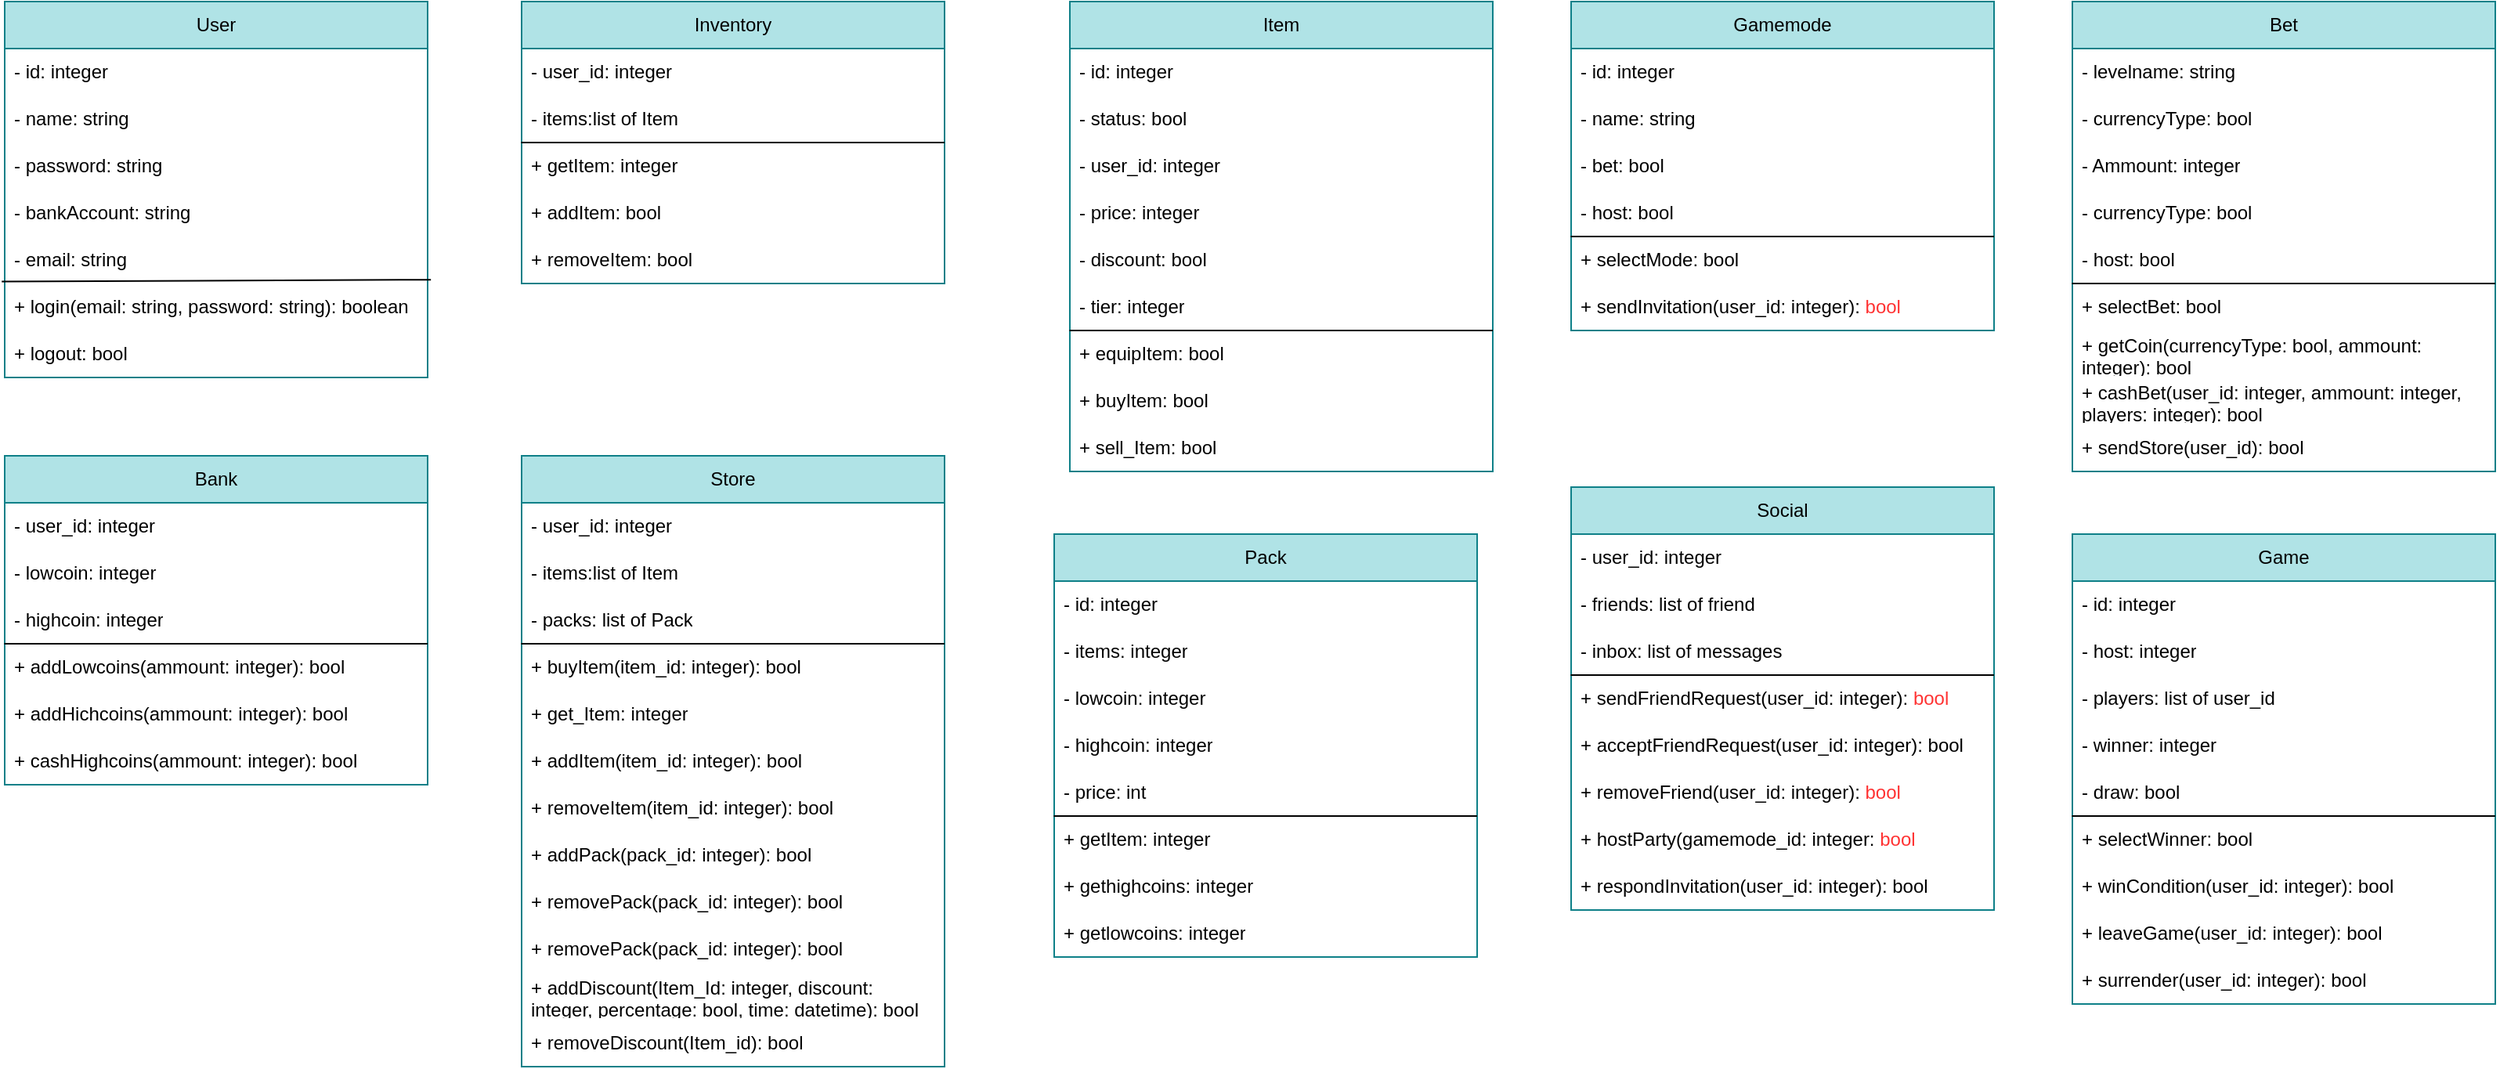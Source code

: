 <mxfile version="21.1.7" type="device">
  <diagram name="Page-1" id="86LGIHNQrir9bXh9BtMy">
    <mxGraphModel dx="1960" dy="920" grid="1" gridSize="10" guides="1" tooltips="1" connect="1" arrows="1" fold="1" page="1" pageScale="1" pageWidth="850" pageHeight="1100" math="0" shadow="0">
      <root>
        <mxCell id="0" />
        <mxCell id="1" parent="0" />
        <mxCell id="L0IoAVmVPzkokYVJZ-Xs-1" value="User" style="swimlane;fontStyle=0;childLayout=stackLayout;horizontal=1;startSize=30;horizontalStack=0;resizeParent=1;resizeParentMax=0;resizeLast=0;collapsible=1;marginBottom=0;whiteSpace=wrap;html=1;fillColor=#b0e3e6;strokeColor=#0e8088;" parent="1" vertex="1">
          <mxGeometry x="40" y="140" width="270" height="240" as="geometry" />
        </mxCell>
        <mxCell id="CtRNFP9WD__vj1TVYb57-6" value="- id: integer" style="text;strokeColor=none;fillColor=none;align=left;verticalAlign=middle;spacingLeft=4;spacingRight=4;overflow=hidden;points=[[0,0.5],[1,0.5]];portConstraint=eastwest;rotatable=0;whiteSpace=wrap;html=1;" parent="L0IoAVmVPzkokYVJZ-Xs-1" vertex="1">
          <mxGeometry y="30" width="270" height="30" as="geometry" />
        </mxCell>
        <mxCell id="L0IoAVmVPzkokYVJZ-Xs-2" value="- name: string" style="text;strokeColor=none;fillColor=none;align=left;verticalAlign=middle;spacingLeft=4;spacingRight=4;overflow=hidden;points=[[0,0.5],[1,0.5]];portConstraint=eastwest;rotatable=0;whiteSpace=wrap;html=1;" parent="L0IoAVmVPzkokYVJZ-Xs-1" vertex="1">
          <mxGeometry y="60" width="270" height="30" as="geometry" />
        </mxCell>
        <mxCell id="L0IoAVmVPzkokYVJZ-Xs-3" value="- password: string" style="text;strokeColor=none;fillColor=none;align=left;verticalAlign=middle;spacingLeft=4;spacingRight=4;overflow=hidden;points=[[0,0.5],[1,0.5]];portConstraint=eastwest;rotatable=0;whiteSpace=wrap;html=1;" parent="L0IoAVmVPzkokYVJZ-Xs-1" vertex="1">
          <mxGeometry y="90" width="270" height="30" as="geometry" />
        </mxCell>
        <mxCell id="L0IoAVmVPzkokYVJZ-Xs-4" value="- bankAccount: string" style="text;strokeColor=none;fillColor=none;align=left;verticalAlign=middle;spacingLeft=4;spacingRight=4;overflow=hidden;points=[[0,0.5],[1,0.5]];portConstraint=eastwest;rotatable=0;whiteSpace=wrap;html=1;" parent="L0IoAVmVPzkokYVJZ-Xs-1" vertex="1">
          <mxGeometry y="120" width="270" height="30" as="geometry" />
        </mxCell>
        <mxCell id="CtRNFP9WD__vj1TVYb57-1" value="- email: string" style="text;strokeColor=none;fillColor=none;align=left;verticalAlign=middle;spacingLeft=4;spacingRight=4;overflow=hidden;points=[[0,0.5],[1,0.5]];portConstraint=eastwest;rotatable=0;whiteSpace=wrap;html=1;" parent="L0IoAVmVPzkokYVJZ-Xs-1" vertex="1">
          <mxGeometry y="150" width="270" height="30" as="geometry" />
        </mxCell>
        <mxCell id="CtRNFP9WD__vj1TVYb57-2" value="&lt;div&gt;+ login(email: string, password: string): boolean&lt;/div&gt;" style="text;strokeColor=none;fillColor=none;align=left;verticalAlign=middle;spacingLeft=4;spacingRight=4;overflow=hidden;points=[[0,0.5],[1,0.5]];portConstraint=eastwest;rotatable=0;whiteSpace=wrap;html=1;strokeWidth=1;perimeterSpacing=1;" parent="L0IoAVmVPzkokYVJZ-Xs-1" vertex="1">
          <mxGeometry y="180" width="270" height="30" as="geometry" />
        </mxCell>
        <mxCell id="CtRNFP9WD__vj1TVYb57-3" value="+ logout: bool" style="text;strokeColor=none;fillColor=none;align=left;verticalAlign=middle;spacingLeft=4;spacingRight=4;overflow=hidden;points=[[0,0.5],[1,0.5]];portConstraint=eastwest;rotatable=0;whiteSpace=wrap;html=1;" parent="L0IoAVmVPzkokYVJZ-Xs-1" vertex="1">
          <mxGeometry y="210" width="270" height="30" as="geometry" />
        </mxCell>
        <mxCell id="CtRNFP9WD__vj1TVYb57-5" value="" style="endArrow=none;html=1;rounded=0;entryX=1.004;entryY=-0.044;entryDx=0;entryDy=0;entryPerimeter=0;exitX=-0.007;exitY=0.959;exitDx=0;exitDy=0;exitPerimeter=0;" parent="L0IoAVmVPzkokYVJZ-Xs-1" source="CtRNFP9WD__vj1TVYb57-1" target="CtRNFP9WD__vj1TVYb57-2" edge="1">
          <mxGeometry width="50" height="50" relative="1" as="geometry">
            <mxPoint x="140" y="300" as="sourcePoint" />
            <mxPoint x="190" y="250" as="targetPoint" />
          </mxGeometry>
        </mxCell>
        <mxCell id="L0IoAVmVPzkokYVJZ-Xs-5" value="Inventory" style="swimlane;fontStyle=0;childLayout=stackLayout;horizontal=1;startSize=30;horizontalStack=0;resizeParent=1;resizeParentMax=0;resizeLast=0;collapsible=1;marginBottom=0;whiteSpace=wrap;html=1;fillColor=#b0e3e6;strokeColor=#0e8088;" parent="1" vertex="1">
          <mxGeometry x="370" y="140" width="270" height="180" as="geometry" />
        </mxCell>
        <mxCell id="L0IoAVmVPzkokYVJZ-Xs-6" value="- user_id: integer" style="text;strokeColor=none;fillColor=none;align=left;verticalAlign=middle;spacingLeft=4;spacingRight=4;overflow=hidden;points=[[0,0.5],[1,0.5]];portConstraint=eastwest;rotatable=0;whiteSpace=wrap;html=1;" parent="L0IoAVmVPzkokYVJZ-Xs-5" vertex="1">
          <mxGeometry y="30" width="270" height="30" as="geometry" />
        </mxCell>
        <mxCell id="L0IoAVmVPzkokYVJZ-Xs-7" value="- items:list of Item" style="text;strokeColor=none;fillColor=none;align=left;verticalAlign=middle;spacingLeft=4;spacingRight=4;overflow=hidden;points=[[0,0.5],[1,0.5]];portConstraint=eastwest;rotatable=0;whiteSpace=wrap;html=1;" parent="L0IoAVmVPzkokYVJZ-Xs-5" vertex="1">
          <mxGeometry y="60" width="270" height="30" as="geometry" />
        </mxCell>
        <mxCell id="L0IoAVmVPzkokYVJZ-Xs-8" value="&lt;div&gt;+ getItem: integer&lt;/div&gt;" style="text;strokeColor=none;fillColor=none;align=left;verticalAlign=middle;spacingLeft=4;spacingRight=4;overflow=hidden;points=[[0,0.5],[1,0.5]];portConstraint=eastwest;rotatable=0;whiteSpace=wrap;html=1;" parent="L0IoAVmVPzkokYVJZ-Xs-5" vertex="1">
          <mxGeometry y="90" width="270" height="30" as="geometry" />
        </mxCell>
        <mxCell id="CtRNFP9WD__vj1TVYb57-7" value="" style="endArrow=none;html=1;rounded=0;entryX=1;entryY=0;entryDx=0;entryDy=0;entryPerimeter=0;exitX=-0.001;exitY=-0.002;exitDx=0;exitDy=0;exitPerimeter=0;" parent="L0IoAVmVPzkokYVJZ-Xs-5" source="L0IoAVmVPzkokYVJZ-Xs-8" target="L0IoAVmVPzkokYVJZ-Xs-8" edge="1">
          <mxGeometry width="50" height="50" relative="1" as="geometry">
            <mxPoint x="-80" y="200" as="sourcePoint" />
            <mxPoint x="-30" y="150" as="targetPoint" />
          </mxGeometry>
        </mxCell>
        <mxCell id="CtRNFP9WD__vj1TVYb57-8" value="+ addItem: bool" style="text;strokeColor=none;fillColor=none;align=left;verticalAlign=middle;spacingLeft=4;spacingRight=4;overflow=hidden;points=[[0,0.5],[1,0.5]];portConstraint=eastwest;rotatable=0;whiteSpace=wrap;html=1;" parent="L0IoAVmVPzkokYVJZ-Xs-5" vertex="1">
          <mxGeometry y="120" width="270" height="30" as="geometry" />
        </mxCell>
        <mxCell id="CtRNFP9WD__vj1TVYb57-9" value="+ removeItem: bool" style="text;strokeColor=none;fillColor=none;align=left;verticalAlign=middle;spacingLeft=4;spacingRight=4;overflow=hidden;points=[[0,0.5],[1,0.5]];portConstraint=eastwest;rotatable=0;whiteSpace=wrap;html=1;" parent="L0IoAVmVPzkokYVJZ-Xs-5" vertex="1">
          <mxGeometry y="150" width="270" height="30" as="geometry" />
        </mxCell>
        <mxCell id="CtRNFP9WD__vj1TVYb57-11" value="Item" style="swimlane;fontStyle=0;childLayout=stackLayout;horizontal=1;startSize=30;horizontalStack=0;resizeParent=1;resizeParentMax=0;resizeLast=0;collapsible=1;marginBottom=0;whiteSpace=wrap;html=1;fillColor=#b0e3e6;strokeColor=#0e8088;" parent="1" vertex="1">
          <mxGeometry x="720" y="140" width="270" height="300" as="geometry" />
        </mxCell>
        <mxCell id="CtRNFP9WD__vj1TVYb57-18" value="- id: integer" style="text;strokeColor=none;fillColor=none;align=left;verticalAlign=middle;spacingLeft=4;spacingRight=4;overflow=hidden;points=[[0,0.5],[1,0.5]];portConstraint=eastwest;rotatable=0;whiteSpace=wrap;html=1;" parent="CtRNFP9WD__vj1TVYb57-11" vertex="1">
          <mxGeometry y="30" width="270" height="30" as="geometry" />
        </mxCell>
        <mxCell id="CtRNFP9WD__vj1TVYb57-45" value="- status: bool" style="text;strokeColor=none;fillColor=none;align=left;verticalAlign=middle;spacingLeft=4;spacingRight=4;overflow=hidden;points=[[0,0.5],[1,0.5]];portConstraint=eastwest;rotatable=0;whiteSpace=wrap;html=1;" parent="CtRNFP9WD__vj1TVYb57-11" vertex="1">
          <mxGeometry y="60" width="270" height="30" as="geometry" />
        </mxCell>
        <mxCell id="CtRNFP9WD__vj1TVYb57-12" value="- user_id: integer" style="text;strokeColor=none;fillColor=none;align=left;verticalAlign=middle;spacingLeft=4;spacingRight=4;overflow=hidden;points=[[0,0.5],[1,0.5]];portConstraint=eastwest;rotatable=0;whiteSpace=wrap;html=1;" parent="CtRNFP9WD__vj1TVYb57-11" vertex="1">
          <mxGeometry y="90" width="270" height="30" as="geometry" />
        </mxCell>
        <mxCell id="CtRNFP9WD__vj1TVYb57-19" value="- price: integer" style="text;strokeColor=none;fillColor=none;align=left;verticalAlign=middle;spacingLeft=4;spacingRight=4;overflow=hidden;points=[[0,0.5],[1,0.5]];portConstraint=eastwest;rotatable=0;whiteSpace=wrap;html=1;" parent="CtRNFP9WD__vj1TVYb57-11" vertex="1">
          <mxGeometry y="120" width="270" height="30" as="geometry" />
        </mxCell>
        <mxCell id="CtRNFP9WD__vj1TVYb57-50" value="- discount: bool" style="text;strokeColor=none;fillColor=none;align=left;verticalAlign=middle;spacingLeft=4;spacingRight=4;overflow=hidden;points=[[0,0.5],[1,0.5]];portConstraint=eastwest;rotatable=0;whiteSpace=wrap;html=1;" parent="CtRNFP9WD__vj1TVYb57-11" vertex="1">
          <mxGeometry y="150" width="270" height="30" as="geometry" />
        </mxCell>
        <mxCell id="CtRNFP9WD__vj1TVYb57-20" value="- tier: integer" style="text;strokeColor=none;fillColor=none;align=left;verticalAlign=middle;spacingLeft=4;spacingRight=4;overflow=hidden;points=[[0,0.5],[1,0.5]];portConstraint=eastwest;rotatable=0;whiteSpace=wrap;html=1;" parent="CtRNFP9WD__vj1TVYb57-11" vertex="1">
          <mxGeometry y="180" width="270" height="30" as="geometry" />
        </mxCell>
        <mxCell id="CtRNFP9WD__vj1TVYb57-15" value="" style="endArrow=none;html=1;rounded=0;entryX=1;entryY=0;entryDx=0;entryDy=0;entryPerimeter=0;exitX=-0.001;exitY=-0.002;exitDx=0;exitDy=0;exitPerimeter=0;" parent="CtRNFP9WD__vj1TVYb57-11" source="CtRNFP9WD__vj1TVYb57-14" target="CtRNFP9WD__vj1TVYb57-14" edge="1">
          <mxGeometry width="50" height="50" relative="1" as="geometry">
            <mxPoint x="-80" y="200" as="sourcePoint" />
            <mxPoint x="-30" y="150" as="targetPoint" />
          </mxGeometry>
        </mxCell>
        <mxCell id="CtRNFP9WD__vj1TVYb57-14" value="+ equipItem: bool" style="text;strokeColor=none;fillColor=none;align=left;verticalAlign=middle;spacingLeft=4;spacingRight=4;overflow=hidden;points=[[0,0.5],[1,0.5]];portConstraint=eastwest;rotatable=0;whiteSpace=wrap;html=1;" parent="CtRNFP9WD__vj1TVYb57-11" vertex="1">
          <mxGeometry y="210" width="270" height="30" as="geometry" />
        </mxCell>
        <mxCell id="CtRNFP9WD__vj1TVYb57-16" value="+ buyItem: bool" style="text;strokeColor=none;fillColor=none;align=left;verticalAlign=middle;spacingLeft=4;spacingRight=4;overflow=hidden;points=[[0,0.5],[1,0.5]];portConstraint=eastwest;rotatable=0;whiteSpace=wrap;html=1;" parent="CtRNFP9WD__vj1TVYb57-11" vertex="1">
          <mxGeometry y="240" width="270" height="30" as="geometry" />
        </mxCell>
        <mxCell id="CtRNFP9WD__vj1TVYb57-17" value="+ sell_Item: bool" style="text;strokeColor=none;fillColor=none;align=left;verticalAlign=middle;spacingLeft=4;spacingRight=4;overflow=hidden;points=[[0,0.5],[1,0.5]];portConstraint=eastwest;rotatable=0;whiteSpace=wrap;html=1;" parent="CtRNFP9WD__vj1TVYb57-11" vertex="1">
          <mxGeometry y="270" width="270" height="30" as="geometry" />
        </mxCell>
        <mxCell id="CtRNFP9WD__vj1TVYb57-21" value="Bank" style="swimlane;fontStyle=0;childLayout=stackLayout;horizontal=1;startSize=30;horizontalStack=0;resizeParent=1;resizeParentMax=0;resizeLast=0;collapsible=1;marginBottom=0;whiteSpace=wrap;html=1;fillColor=#b0e3e6;strokeColor=#0e8088;" parent="1" vertex="1">
          <mxGeometry x="40" y="430" width="270" height="210" as="geometry" />
        </mxCell>
        <mxCell id="CtRNFP9WD__vj1TVYb57-22" value="- user_id: integer" style="text;strokeColor=none;fillColor=none;align=left;verticalAlign=middle;spacingLeft=4;spacingRight=4;overflow=hidden;points=[[0,0.5],[1,0.5]];portConstraint=eastwest;rotatable=0;whiteSpace=wrap;html=1;" parent="CtRNFP9WD__vj1TVYb57-21" vertex="1">
          <mxGeometry y="30" width="270" height="30" as="geometry" />
        </mxCell>
        <mxCell id="CtRNFP9WD__vj1TVYb57-23" value="&lt;div&gt;- lowcoin: integer&lt;/div&gt;" style="text;strokeColor=none;fillColor=none;align=left;verticalAlign=middle;spacingLeft=4;spacingRight=4;overflow=hidden;points=[[0,0.5],[1,0.5]];portConstraint=eastwest;rotatable=0;whiteSpace=wrap;html=1;" parent="CtRNFP9WD__vj1TVYb57-21" vertex="1">
          <mxGeometry y="60" width="270" height="30" as="geometry" />
        </mxCell>
        <mxCell id="CtRNFP9WD__vj1TVYb57-28" value="- highcoin: integer" style="text;strokeColor=none;fillColor=none;align=left;verticalAlign=middle;spacingLeft=4;spacingRight=4;overflow=hidden;points=[[0,0.5],[1,0.5]];portConstraint=eastwest;rotatable=0;whiteSpace=wrap;html=1;" parent="CtRNFP9WD__vj1TVYb57-21" vertex="1">
          <mxGeometry y="90" width="270" height="30" as="geometry" />
        </mxCell>
        <mxCell id="CtRNFP9WD__vj1TVYb57-24" value="&lt;div&gt;+ addLowcoins(ammount: integer): bool&amp;nbsp; &lt;br&gt;&lt;/div&gt;" style="text;strokeColor=none;fillColor=none;align=left;verticalAlign=middle;spacingLeft=4;spacingRight=4;overflow=hidden;points=[[0,0.5],[1,0.5]];portConstraint=eastwest;rotatable=0;whiteSpace=wrap;html=1;" parent="CtRNFP9WD__vj1TVYb57-21" vertex="1">
          <mxGeometry y="120" width="270" height="30" as="geometry" />
        </mxCell>
        <mxCell id="CtRNFP9WD__vj1TVYb57-25" value="" style="endArrow=none;html=1;rounded=0;entryX=1;entryY=0;entryDx=0;entryDy=0;entryPerimeter=0;exitX=-0.001;exitY=-0.002;exitDx=0;exitDy=0;exitPerimeter=0;" parent="CtRNFP9WD__vj1TVYb57-21" source="CtRNFP9WD__vj1TVYb57-24" target="CtRNFP9WD__vj1TVYb57-24" edge="1">
          <mxGeometry width="50" height="50" relative="1" as="geometry">
            <mxPoint x="-80" y="200" as="sourcePoint" />
            <mxPoint x="-30" y="150" as="targetPoint" />
          </mxGeometry>
        </mxCell>
        <mxCell id="CtRNFP9WD__vj1TVYb57-26" value="+ addHichcoins(ammount: integer): bool" style="text;strokeColor=none;fillColor=none;align=left;verticalAlign=middle;spacingLeft=4;spacingRight=4;overflow=hidden;points=[[0,0.5],[1,0.5]];portConstraint=eastwest;rotatable=0;whiteSpace=wrap;html=1;" parent="CtRNFP9WD__vj1TVYb57-21" vertex="1">
          <mxGeometry y="150" width="270" height="30" as="geometry" />
        </mxCell>
        <mxCell id="CtRNFP9WD__vj1TVYb57-27" value="+ cashHighcoins(ammount: integer): bool" style="text;strokeColor=none;fillColor=none;align=left;verticalAlign=middle;spacingLeft=4;spacingRight=4;overflow=hidden;points=[[0,0.5],[1,0.5]];portConstraint=eastwest;rotatable=0;whiteSpace=wrap;html=1;" parent="CtRNFP9WD__vj1TVYb57-21" vertex="1">
          <mxGeometry y="180" width="270" height="30" as="geometry" />
        </mxCell>
        <mxCell id="CtRNFP9WD__vj1TVYb57-37" value="Store" style="swimlane;fontStyle=0;childLayout=stackLayout;horizontal=1;startSize=30;horizontalStack=0;resizeParent=1;resizeParentMax=0;resizeLast=0;collapsible=1;marginBottom=0;whiteSpace=wrap;html=1;fillColor=#b0e3e6;strokeColor=#0e8088;" parent="1" vertex="1">
          <mxGeometry x="370" y="430" width="270" height="390" as="geometry" />
        </mxCell>
        <mxCell id="CtRNFP9WD__vj1TVYb57-38" value="- user_id: integer" style="text;strokeColor=none;fillColor=none;align=left;verticalAlign=middle;spacingLeft=4;spacingRight=4;overflow=hidden;points=[[0,0.5],[1,0.5]];portConstraint=eastwest;rotatable=0;whiteSpace=wrap;html=1;" parent="CtRNFP9WD__vj1TVYb57-37" vertex="1">
          <mxGeometry y="30" width="270" height="30" as="geometry" />
        </mxCell>
        <mxCell id="CtRNFP9WD__vj1TVYb57-39" value="&lt;div&gt;- items:list of Item&lt;/div&gt;" style="text;strokeColor=none;fillColor=none;align=left;verticalAlign=middle;spacingLeft=4;spacingRight=4;overflow=hidden;points=[[0,0.5],[1,0.5]];portConstraint=eastwest;rotatable=0;whiteSpace=wrap;html=1;" parent="CtRNFP9WD__vj1TVYb57-37" vertex="1">
          <mxGeometry y="60" width="270" height="30" as="geometry" />
        </mxCell>
        <mxCell id="CtRNFP9WD__vj1TVYb57-44" value="- packs: list of Pack" style="text;strokeColor=none;fillColor=none;align=left;verticalAlign=middle;spacingLeft=4;spacingRight=4;overflow=hidden;points=[[0,0.5],[1,0.5]];portConstraint=eastwest;rotatable=0;whiteSpace=wrap;html=1;" parent="CtRNFP9WD__vj1TVYb57-37" vertex="1">
          <mxGeometry y="90" width="270" height="30" as="geometry" />
        </mxCell>
        <mxCell id="CtRNFP9WD__vj1TVYb57-40" value="&lt;div&gt;+ buyItem(item_id: integer): bool&lt;br&gt;&lt;/div&gt;" style="text;strokeColor=none;fillColor=none;align=left;verticalAlign=middle;spacingLeft=4;spacingRight=4;overflow=hidden;points=[[0,0.5],[1,0.5]];portConstraint=eastwest;rotatable=0;whiteSpace=wrap;html=1;" parent="CtRNFP9WD__vj1TVYb57-37" vertex="1">
          <mxGeometry y="120" width="270" height="30" as="geometry" />
        </mxCell>
        <mxCell id="CtRNFP9WD__vj1TVYb57-41" value="" style="endArrow=none;html=1;rounded=0;entryX=1;entryY=0;entryDx=0;entryDy=0;entryPerimeter=0;exitX=-0.001;exitY=-0.002;exitDx=0;exitDy=0;exitPerimeter=0;" parent="CtRNFP9WD__vj1TVYb57-37" source="CtRNFP9WD__vj1TVYb57-40" target="CtRNFP9WD__vj1TVYb57-40" edge="1">
          <mxGeometry width="50" height="50" relative="1" as="geometry">
            <mxPoint x="-80" y="200" as="sourcePoint" />
            <mxPoint x="-30" y="150" as="targetPoint" />
          </mxGeometry>
        </mxCell>
        <mxCell id="CtRNFP9WD__vj1TVYb57-53" value="+ get_Item: integer" style="text;strokeColor=none;fillColor=none;align=left;verticalAlign=middle;spacingLeft=4;spacingRight=4;overflow=hidden;points=[[0,0.5],[1,0.5]];portConstraint=eastwest;rotatable=0;whiteSpace=wrap;html=1;" parent="CtRNFP9WD__vj1TVYb57-37" vertex="1">
          <mxGeometry y="150" width="270" height="30" as="geometry" />
        </mxCell>
        <mxCell id="CtRNFP9WD__vj1TVYb57-42" value="+ addItem(item_id: integer): bool" style="text;strokeColor=none;fillColor=none;align=left;verticalAlign=middle;spacingLeft=4;spacingRight=4;overflow=hidden;points=[[0,0.5],[1,0.5]];portConstraint=eastwest;rotatable=0;whiteSpace=wrap;html=1;" parent="CtRNFP9WD__vj1TVYb57-37" vertex="1">
          <mxGeometry y="180" width="270" height="30" as="geometry" />
        </mxCell>
        <mxCell id="CtRNFP9WD__vj1TVYb57-43" value="+ removeItem(item_id: integer): bool" style="text;strokeColor=none;fillColor=none;align=left;verticalAlign=middle;spacingLeft=4;spacingRight=4;overflow=hidden;points=[[0,0.5],[1,0.5]];portConstraint=eastwest;rotatable=0;whiteSpace=wrap;html=1;" parent="CtRNFP9WD__vj1TVYb57-37" vertex="1">
          <mxGeometry y="210" width="270" height="30" as="geometry" />
        </mxCell>
        <mxCell id="CtRNFP9WD__vj1TVYb57-46" value="+ addPack(pack_id: integer): bool" style="text;strokeColor=none;fillColor=none;align=left;verticalAlign=middle;spacingLeft=4;spacingRight=4;overflow=hidden;points=[[0,0.5],[1,0.5]];portConstraint=eastwest;rotatable=0;whiteSpace=wrap;html=1;" parent="CtRNFP9WD__vj1TVYb57-37" vertex="1">
          <mxGeometry y="240" width="270" height="30" as="geometry" />
        </mxCell>
        <mxCell id="6WkABTExDSvjMns4Xdg7-12" value="+ removePack(pack_id: integer): bool" style="text;strokeColor=none;fillColor=none;align=left;verticalAlign=middle;spacingLeft=4;spacingRight=4;overflow=hidden;points=[[0,0.5],[1,0.5]];portConstraint=eastwest;rotatable=0;whiteSpace=wrap;html=1;" vertex="1" parent="CtRNFP9WD__vj1TVYb57-37">
          <mxGeometry y="270" width="270" height="30" as="geometry" />
        </mxCell>
        <mxCell id="CtRNFP9WD__vj1TVYb57-47" value="+ removePack(pack_id: integer): bool" style="text;strokeColor=none;fillColor=none;align=left;verticalAlign=middle;spacingLeft=4;spacingRight=4;overflow=hidden;points=[[0,0.5],[1,0.5]];portConstraint=eastwest;rotatable=0;whiteSpace=wrap;html=1;" parent="CtRNFP9WD__vj1TVYb57-37" vertex="1">
          <mxGeometry y="300" width="270" height="30" as="geometry" />
        </mxCell>
        <mxCell id="CtRNFP9WD__vj1TVYb57-48" value="+ addDiscount(Item_Id: integer, discount: integer, percentage: bool, time: datetime): bool " style="text;strokeColor=none;fillColor=none;align=left;verticalAlign=middle;spacingLeft=4;spacingRight=4;overflow=hidden;points=[[0,0.5],[1,0.5]];portConstraint=eastwest;rotatable=0;whiteSpace=wrap;html=1;" parent="CtRNFP9WD__vj1TVYb57-37" vertex="1">
          <mxGeometry y="330" width="270" height="30" as="geometry" />
        </mxCell>
        <mxCell id="CtRNFP9WD__vj1TVYb57-49" value="+ removeDiscount(Item_id): bool" style="text;strokeColor=none;fillColor=none;align=left;verticalAlign=middle;spacingLeft=4;spacingRight=4;overflow=hidden;points=[[0,0.5],[1,0.5]];portConstraint=eastwest;rotatable=0;whiteSpace=wrap;html=1;" parent="CtRNFP9WD__vj1TVYb57-37" vertex="1">
          <mxGeometry y="360" width="270" height="30" as="geometry" />
        </mxCell>
        <mxCell id="CtRNFP9WD__vj1TVYb57-54" value="Pack" style="swimlane;fontStyle=0;childLayout=stackLayout;horizontal=1;startSize=30;horizontalStack=0;resizeParent=1;resizeParentMax=0;resizeLast=0;collapsible=1;marginBottom=0;whiteSpace=wrap;html=1;fillColor=#b0e3e6;strokeColor=#0e8088;" parent="1" vertex="1">
          <mxGeometry x="710" y="480" width="270" height="270" as="geometry" />
        </mxCell>
        <mxCell id="CtRNFP9WD__vj1TVYb57-55" value="- id: integer" style="text;strokeColor=none;fillColor=none;align=left;verticalAlign=middle;spacingLeft=4;spacingRight=4;overflow=hidden;points=[[0,0.5],[1,0.5]];portConstraint=eastwest;rotatable=0;whiteSpace=wrap;html=1;" parent="CtRNFP9WD__vj1TVYb57-54" vertex="1">
          <mxGeometry y="30" width="270" height="30" as="geometry" />
        </mxCell>
        <mxCell id="CtRNFP9WD__vj1TVYb57-56" value="- items: integer" style="text;strokeColor=none;fillColor=none;align=left;verticalAlign=middle;spacingLeft=4;spacingRight=4;overflow=hidden;points=[[0,0.5],[1,0.5]];portConstraint=eastwest;rotatable=0;whiteSpace=wrap;html=1;" parent="CtRNFP9WD__vj1TVYb57-54" vertex="1">
          <mxGeometry y="60" width="270" height="30" as="geometry" />
        </mxCell>
        <mxCell id="CtRNFP9WD__vj1TVYb57-61" value="- lowcoin: integer" style="text;strokeColor=none;fillColor=none;align=left;verticalAlign=middle;spacingLeft=4;spacingRight=4;overflow=hidden;points=[[0,0.5],[1,0.5]];portConstraint=eastwest;rotatable=0;whiteSpace=wrap;html=1;" parent="CtRNFP9WD__vj1TVYb57-54" vertex="1">
          <mxGeometry y="90" width="270" height="30" as="geometry" />
        </mxCell>
        <mxCell id="CtRNFP9WD__vj1TVYb57-62" value="- highcoin: integer" style="text;strokeColor=none;fillColor=none;align=left;verticalAlign=middle;spacingLeft=4;spacingRight=4;overflow=hidden;points=[[0,0.5],[1,0.5]];portConstraint=eastwest;rotatable=0;whiteSpace=wrap;html=1;" parent="CtRNFP9WD__vj1TVYb57-54" vertex="1">
          <mxGeometry y="120" width="270" height="30" as="geometry" />
        </mxCell>
        <mxCell id="CtRNFP9WD__vj1TVYb57-65" value="- price: int" style="text;strokeColor=none;fillColor=none;align=left;verticalAlign=middle;spacingLeft=4;spacingRight=4;overflow=hidden;points=[[0,0.5],[1,0.5]];portConstraint=eastwest;rotatable=0;whiteSpace=wrap;html=1;" parent="CtRNFP9WD__vj1TVYb57-54" vertex="1">
          <mxGeometry y="150" width="270" height="30" as="geometry" />
        </mxCell>
        <mxCell id="CtRNFP9WD__vj1TVYb57-57" value="&lt;div&gt;+ getItem: integer&lt;/div&gt;" style="text;strokeColor=none;fillColor=none;align=left;verticalAlign=middle;spacingLeft=4;spacingRight=4;overflow=hidden;points=[[0,0.5],[1,0.5]];portConstraint=eastwest;rotatable=0;whiteSpace=wrap;html=1;" parent="CtRNFP9WD__vj1TVYb57-54" vertex="1">
          <mxGeometry y="180" width="270" height="30" as="geometry" />
        </mxCell>
        <mxCell id="CtRNFP9WD__vj1TVYb57-58" value="" style="endArrow=none;html=1;rounded=0;entryX=1;entryY=0;entryDx=0;entryDy=0;entryPerimeter=0;exitX=-0.001;exitY=-0.002;exitDx=0;exitDy=0;exitPerimeter=0;" parent="CtRNFP9WD__vj1TVYb57-54" source="CtRNFP9WD__vj1TVYb57-57" target="CtRNFP9WD__vj1TVYb57-57" edge="1">
          <mxGeometry width="50" height="50" relative="1" as="geometry">
            <mxPoint x="-80" y="200" as="sourcePoint" />
            <mxPoint x="-30" y="150" as="targetPoint" />
          </mxGeometry>
        </mxCell>
        <mxCell id="CtRNFP9WD__vj1TVYb57-59" value="+ gethighcoins: integer" style="text;strokeColor=none;fillColor=none;align=left;verticalAlign=middle;spacingLeft=4;spacingRight=4;overflow=hidden;points=[[0,0.5],[1,0.5]];portConstraint=eastwest;rotatable=0;whiteSpace=wrap;html=1;" parent="CtRNFP9WD__vj1TVYb57-54" vertex="1">
          <mxGeometry y="210" width="270" height="30" as="geometry" />
        </mxCell>
        <mxCell id="CtRNFP9WD__vj1TVYb57-60" value="+ getlowcoins: integer" style="text;strokeColor=none;fillColor=none;align=left;verticalAlign=middle;spacingLeft=4;spacingRight=4;overflow=hidden;points=[[0,0.5],[1,0.5]];portConstraint=eastwest;rotatable=0;whiteSpace=wrap;html=1;" parent="CtRNFP9WD__vj1TVYb57-54" vertex="1">
          <mxGeometry y="240" width="270" height="30" as="geometry" />
        </mxCell>
        <mxCell id="6WkABTExDSvjMns4Xdg7-1" value="Gamemode" style="swimlane;fontStyle=0;childLayout=stackLayout;horizontal=1;startSize=30;horizontalStack=0;resizeParent=1;resizeParentMax=0;resizeLast=0;collapsible=1;marginBottom=0;whiteSpace=wrap;html=1;fillColor=#b0e3e6;strokeColor=#0e8088;" vertex="1" parent="1">
          <mxGeometry x="1040" y="140" width="270" height="210" as="geometry" />
        </mxCell>
        <mxCell id="6WkABTExDSvjMns4Xdg7-2" value="- id: integer" style="text;strokeColor=none;fillColor=none;align=left;verticalAlign=middle;spacingLeft=4;spacingRight=4;overflow=hidden;points=[[0,0.5],[1,0.5]];portConstraint=eastwest;rotatable=0;whiteSpace=wrap;html=1;" vertex="1" parent="6WkABTExDSvjMns4Xdg7-1">
          <mxGeometry y="30" width="270" height="30" as="geometry" />
        </mxCell>
        <mxCell id="6WkABTExDSvjMns4Xdg7-5" value="- name: string" style="text;strokeColor=none;fillColor=none;align=left;verticalAlign=middle;spacingLeft=4;spacingRight=4;overflow=hidden;points=[[0,0.5],[1,0.5]];portConstraint=eastwest;rotatable=0;whiteSpace=wrap;html=1;" vertex="1" parent="6WkABTExDSvjMns4Xdg7-1">
          <mxGeometry y="60" width="270" height="30" as="geometry" />
        </mxCell>
        <mxCell id="6WkABTExDSvjMns4Xdg7-3" value="- bet: bool" style="text;strokeColor=none;fillColor=none;align=left;verticalAlign=middle;spacingLeft=4;spacingRight=4;overflow=hidden;points=[[0,0.5],[1,0.5]];portConstraint=eastwest;rotatable=0;whiteSpace=wrap;html=1;" vertex="1" parent="6WkABTExDSvjMns4Xdg7-1">
          <mxGeometry y="90" width="270" height="30" as="geometry" />
        </mxCell>
        <mxCell id="6WkABTExDSvjMns4Xdg7-7" value="- host: bool" style="text;strokeColor=none;fillColor=none;align=left;verticalAlign=middle;spacingLeft=4;spacingRight=4;overflow=hidden;points=[[0,0.5],[1,0.5]];portConstraint=eastwest;rotatable=0;whiteSpace=wrap;html=1;" vertex="1" parent="6WkABTExDSvjMns4Xdg7-1">
          <mxGeometry y="120" width="270" height="30" as="geometry" />
        </mxCell>
        <mxCell id="6WkABTExDSvjMns4Xdg7-8" value="" style="endArrow=none;html=1;rounded=0;entryX=1;entryY=0;entryDx=0;entryDy=0;entryPerimeter=0;exitX=-0.001;exitY=-0.002;exitDx=0;exitDy=0;exitPerimeter=0;" edge="1" parent="6WkABTExDSvjMns4Xdg7-1" source="6WkABTExDSvjMns4Xdg7-9" target="6WkABTExDSvjMns4Xdg7-9">
          <mxGeometry width="50" height="50" relative="1" as="geometry">
            <mxPoint x="-80" y="200" as="sourcePoint" />
            <mxPoint x="-30" y="150" as="targetPoint" />
          </mxGeometry>
        </mxCell>
        <mxCell id="6WkABTExDSvjMns4Xdg7-9" value="+ selectMode: bool" style="text;strokeColor=none;fillColor=none;align=left;verticalAlign=middle;spacingLeft=4;spacingRight=4;overflow=hidden;points=[[0,0.5],[1,0.5]];portConstraint=eastwest;rotatable=0;whiteSpace=wrap;html=1;" vertex="1" parent="6WkABTExDSvjMns4Xdg7-1">
          <mxGeometry y="150" width="270" height="30" as="geometry" />
        </mxCell>
        <mxCell id="6WkABTExDSvjMns4Xdg7-26" value="+ sendInvitation(user_id: integer): &lt;font color=&quot;#FF3333&quot;&gt;bool&lt;/font&gt;" style="text;strokeColor=none;fillColor=none;align=left;verticalAlign=middle;spacingLeft=4;spacingRight=4;overflow=hidden;points=[[0,0.5],[1,0.5]];portConstraint=eastwest;rotatable=0;whiteSpace=wrap;html=1;" vertex="1" parent="6WkABTExDSvjMns4Xdg7-1">
          <mxGeometry y="180" width="270" height="30" as="geometry" />
        </mxCell>
        <mxCell id="6WkABTExDSvjMns4Xdg7-13" value="Social" style="swimlane;fontStyle=0;childLayout=stackLayout;horizontal=1;startSize=30;horizontalStack=0;resizeParent=1;resizeParentMax=0;resizeLast=0;collapsible=1;marginBottom=0;whiteSpace=wrap;html=1;fillColor=#b0e3e6;strokeColor=#0e8088;" vertex="1" parent="1">
          <mxGeometry x="1040" y="450" width="270" height="270" as="geometry" />
        </mxCell>
        <mxCell id="6WkABTExDSvjMns4Xdg7-14" value="- user_id: integer" style="text;strokeColor=none;fillColor=none;align=left;verticalAlign=middle;spacingLeft=4;spacingRight=4;overflow=hidden;points=[[0,0.5],[1,0.5]];portConstraint=eastwest;rotatable=0;whiteSpace=wrap;html=1;" vertex="1" parent="6WkABTExDSvjMns4Xdg7-13">
          <mxGeometry y="30" width="270" height="30" as="geometry" />
        </mxCell>
        <mxCell id="6WkABTExDSvjMns4Xdg7-15" value="- friends: list of friend" style="text;strokeColor=none;fillColor=none;align=left;verticalAlign=middle;spacingLeft=4;spacingRight=4;overflow=hidden;points=[[0,0.5],[1,0.5]];portConstraint=eastwest;rotatable=0;whiteSpace=wrap;html=1;" vertex="1" parent="6WkABTExDSvjMns4Xdg7-13">
          <mxGeometry y="60" width="270" height="30" as="geometry" />
        </mxCell>
        <mxCell id="6WkABTExDSvjMns4Xdg7-16" value="- inbox: list of messages" style="text;strokeColor=none;fillColor=none;align=left;verticalAlign=middle;spacingLeft=4;spacingRight=4;overflow=hidden;points=[[0,0.5],[1,0.5]];portConstraint=eastwest;rotatable=0;whiteSpace=wrap;html=1;" vertex="1" parent="6WkABTExDSvjMns4Xdg7-13">
          <mxGeometry y="90" width="270" height="30" as="geometry" />
        </mxCell>
        <mxCell id="6WkABTExDSvjMns4Xdg7-19" value="&lt;div&gt;+ sendFriendRequest(user_id: integer): &lt;font color=&quot;#FF3333&quot;&gt;bool&lt;/font&gt;&lt;br&gt;&lt;/div&gt;" style="text;strokeColor=none;fillColor=none;align=left;verticalAlign=middle;spacingLeft=4;spacingRight=4;overflow=hidden;points=[[0,0.5],[1,0.5]];portConstraint=eastwest;rotatable=0;whiteSpace=wrap;html=1;" vertex="1" parent="6WkABTExDSvjMns4Xdg7-13">
          <mxGeometry y="120" width="270" height="30" as="geometry" />
        </mxCell>
        <mxCell id="6WkABTExDSvjMns4Xdg7-20" value="" style="endArrow=none;html=1;rounded=0;entryX=1;entryY=0;entryDx=0;entryDy=0;entryPerimeter=0;exitX=-0.001;exitY=-0.002;exitDx=0;exitDy=0;exitPerimeter=0;" edge="1" parent="6WkABTExDSvjMns4Xdg7-13" source="6WkABTExDSvjMns4Xdg7-19" target="6WkABTExDSvjMns4Xdg7-19">
          <mxGeometry width="50" height="50" relative="1" as="geometry">
            <mxPoint x="-80" y="200" as="sourcePoint" />
            <mxPoint x="-30" y="150" as="targetPoint" />
          </mxGeometry>
        </mxCell>
        <mxCell id="6WkABTExDSvjMns4Xdg7-21" value="+ acceptFriendRequest(user_id: integer): bool" style="text;strokeColor=none;fillColor=none;align=left;verticalAlign=middle;spacingLeft=4;spacingRight=4;overflow=hidden;points=[[0,0.5],[1,0.5]];portConstraint=eastwest;rotatable=0;whiteSpace=wrap;html=1;" vertex="1" parent="6WkABTExDSvjMns4Xdg7-13">
          <mxGeometry y="150" width="270" height="30" as="geometry" />
        </mxCell>
        <mxCell id="6WkABTExDSvjMns4Xdg7-22" value="+ removeFriend(user_id: integer): &lt;font color=&quot;#FF3333&quot;&gt;bool&lt;/font&gt;" style="text;strokeColor=none;fillColor=none;align=left;verticalAlign=middle;spacingLeft=4;spacingRight=4;overflow=hidden;points=[[0,0.5],[1,0.5]];portConstraint=eastwest;rotatable=0;whiteSpace=wrap;html=1;" vertex="1" parent="6WkABTExDSvjMns4Xdg7-13">
          <mxGeometry y="180" width="270" height="30" as="geometry" />
        </mxCell>
        <mxCell id="6WkABTExDSvjMns4Xdg7-23" value="+ hostParty(gamemode_id: integer: &lt;font color=&quot;#FF3333&quot;&gt;bool&lt;/font&gt; " style="text;strokeColor=none;fillColor=none;align=left;verticalAlign=middle;spacingLeft=4;spacingRight=4;overflow=hidden;points=[[0,0.5],[1,0.5]];portConstraint=eastwest;rotatable=0;whiteSpace=wrap;html=1;" vertex="1" parent="6WkABTExDSvjMns4Xdg7-13">
          <mxGeometry y="210" width="270" height="30" as="geometry" />
        </mxCell>
        <mxCell id="6WkABTExDSvjMns4Xdg7-24" value="+ respondInvitation(user_id: integer): bool" style="text;strokeColor=none;fillColor=none;align=left;verticalAlign=middle;spacingLeft=4;spacingRight=4;overflow=hidden;points=[[0,0.5],[1,0.5]];portConstraint=eastwest;rotatable=0;whiteSpace=wrap;html=1;" vertex="1" parent="6WkABTExDSvjMns4Xdg7-13">
          <mxGeometry y="240" width="270" height="30" as="geometry" />
        </mxCell>
        <mxCell id="6WkABTExDSvjMns4Xdg7-27" value="Bet" style="swimlane;fontStyle=0;childLayout=stackLayout;horizontal=1;startSize=30;horizontalStack=0;resizeParent=1;resizeParentMax=0;resizeLast=0;collapsible=1;marginBottom=0;whiteSpace=wrap;html=1;fillColor=#b0e3e6;strokeColor=#0e8088;" vertex="1" parent="1">
          <mxGeometry x="1360" y="140" width="270" height="300" as="geometry" />
        </mxCell>
        <mxCell id="6WkABTExDSvjMns4Xdg7-30" value="- levelname: string" style="text;strokeColor=none;fillColor=none;align=left;verticalAlign=middle;spacingLeft=4;spacingRight=4;overflow=hidden;points=[[0,0.5],[1,0.5]];portConstraint=eastwest;rotatable=0;whiteSpace=wrap;html=1;" vertex="1" parent="6WkABTExDSvjMns4Xdg7-27">
          <mxGeometry y="30" width="270" height="30" as="geometry" />
        </mxCell>
        <mxCell id="6WkABTExDSvjMns4Xdg7-4" value="- currencyType: bool " style="text;strokeColor=none;fillColor=none;align=left;verticalAlign=middle;spacingLeft=4;spacingRight=4;overflow=hidden;points=[[0,0.5],[1,0.5]];portConstraint=eastwest;rotatable=0;whiteSpace=wrap;html=1;" vertex="1" parent="6WkABTExDSvjMns4Xdg7-27">
          <mxGeometry y="60" width="270" height="30" as="geometry" />
        </mxCell>
        <mxCell id="6WkABTExDSvjMns4Xdg7-28" value="- Ammount: integer" style="text;strokeColor=none;fillColor=none;align=left;verticalAlign=middle;spacingLeft=4;spacingRight=4;overflow=hidden;points=[[0,0.5],[1,0.5]];portConstraint=eastwest;rotatable=0;whiteSpace=wrap;html=1;" vertex="1" parent="6WkABTExDSvjMns4Xdg7-27">
          <mxGeometry y="90" width="270" height="30" as="geometry" />
        </mxCell>
        <mxCell id="6WkABTExDSvjMns4Xdg7-31" value="- currencyType: bool " style="text;strokeColor=none;fillColor=none;align=left;verticalAlign=middle;spacingLeft=4;spacingRight=4;overflow=hidden;points=[[0,0.5],[1,0.5]];portConstraint=eastwest;rotatable=0;whiteSpace=wrap;html=1;" vertex="1" parent="6WkABTExDSvjMns4Xdg7-27">
          <mxGeometry y="120" width="270" height="30" as="geometry" />
        </mxCell>
        <mxCell id="6WkABTExDSvjMns4Xdg7-32" value="- host: bool" style="text;strokeColor=none;fillColor=none;align=left;verticalAlign=middle;spacingLeft=4;spacingRight=4;overflow=hidden;points=[[0,0.5],[1,0.5]];portConstraint=eastwest;rotatable=0;whiteSpace=wrap;html=1;" vertex="1" parent="6WkABTExDSvjMns4Xdg7-27">
          <mxGeometry y="150" width="270" height="30" as="geometry" />
        </mxCell>
        <mxCell id="6WkABTExDSvjMns4Xdg7-33" value="" style="endArrow=none;html=1;rounded=0;entryX=1;entryY=0;entryDx=0;entryDy=0;entryPerimeter=0;exitX=-0.001;exitY=-0.002;exitDx=0;exitDy=0;exitPerimeter=0;" edge="1" parent="6WkABTExDSvjMns4Xdg7-27" source="6WkABTExDSvjMns4Xdg7-34" target="6WkABTExDSvjMns4Xdg7-34">
          <mxGeometry width="50" height="50" relative="1" as="geometry">
            <mxPoint x="-80" y="200" as="sourcePoint" />
            <mxPoint x="-30" y="150" as="targetPoint" />
          </mxGeometry>
        </mxCell>
        <mxCell id="6WkABTExDSvjMns4Xdg7-34" value="+ selectBet: bool" style="text;strokeColor=none;fillColor=none;align=left;verticalAlign=middle;spacingLeft=4;spacingRight=4;overflow=hidden;points=[[0,0.5],[1,0.5]];portConstraint=eastwest;rotatable=0;whiteSpace=wrap;html=1;" vertex="1" parent="6WkABTExDSvjMns4Xdg7-27">
          <mxGeometry y="180" width="270" height="30" as="geometry" />
        </mxCell>
        <mxCell id="6WkABTExDSvjMns4Xdg7-35" value="+ getCoin(currencyType: bool, ammount: integer): bool" style="text;strokeColor=none;fillColor=none;align=left;verticalAlign=middle;spacingLeft=4;spacingRight=4;overflow=hidden;points=[[0,0.5],[1,0.5]];portConstraint=eastwest;rotatable=0;whiteSpace=wrap;html=1;" vertex="1" parent="6WkABTExDSvjMns4Xdg7-27">
          <mxGeometry y="210" width="270" height="30" as="geometry" />
        </mxCell>
        <mxCell id="6WkABTExDSvjMns4Xdg7-36" value="+ cashBet(user_id: integer, ammount: integer, players: integer): bool" style="text;strokeColor=none;fillColor=none;align=left;verticalAlign=middle;spacingLeft=4;spacingRight=4;overflow=hidden;points=[[0,0.5],[1,0.5]];portConstraint=eastwest;rotatable=0;whiteSpace=wrap;html=1;" vertex="1" parent="6WkABTExDSvjMns4Xdg7-27">
          <mxGeometry y="240" width="270" height="30" as="geometry" />
        </mxCell>
        <mxCell id="6WkABTExDSvjMns4Xdg7-37" value="+ sendStore(user_id): bool" style="text;strokeColor=none;fillColor=none;align=left;verticalAlign=middle;spacingLeft=4;spacingRight=4;overflow=hidden;points=[[0,0.5],[1,0.5]];portConstraint=eastwest;rotatable=0;whiteSpace=wrap;html=1;" vertex="1" parent="6WkABTExDSvjMns4Xdg7-27">
          <mxGeometry y="270" width="270" height="30" as="geometry" />
        </mxCell>
        <mxCell id="6WkABTExDSvjMns4Xdg7-38" value="Game" style="swimlane;fontStyle=0;childLayout=stackLayout;horizontal=1;startSize=30;horizontalStack=0;resizeParent=1;resizeParentMax=0;resizeLast=0;collapsible=1;marginBottom=0;whiteSpace=wrap;html=1;fillColor=#b0e3e6;strokeColor=#0e8088;" vertex="1" parent="1">
          <mxGeometry x="1360" y="480" width="270" height="300" as="geometry" />
        </mxCell>
        <mxCell id="6WkABTExDSvjMns4Xdg7-39" value="- id: integer" style="text;strokeColor=none;fillColor=none;align=left;verticalAlign=middle;spacingLeft=4;spacingRight=4;overflow=hidden;points=[[0,0.5],[1,0.5]];portConstraint=eastwest;rotatable=0;whiteSpace=wrap;html=1;" vertex="1" parent="6WkABTExDSvjMns4Xdg7-38">
          <mxGeometry y="30" width="270" height="30" as="geometry" />
        </mxCell>
        <mxCell id="6WkABTExDSvjMns4Xdg7-42" value="- host: integer" style="text;strokeColor=none;fillColor=none;align=left;verticalAlign=middle;spacingLeft=4;spacingRight=4;overflow=hidden;points=[[0,0.5],[1,0.5]];portConstraint=eastwest;rotatable=0;whiteSpace=wrap;html=1;" vertex="1" parent="6WkABTExDSvjMns4Xdg7-38">
          <mxGeometry y="60" width="270" height="30" as="geometry" />
        </mxCell>
        <mxCell id="6WkABTExDSvjMns4Xdg7-48" value="- players: list of user_id" style="text;strokeColor=none;fillColor=none;align=left;verticalAlign=middle;spacingLeft=4;spacingRight=4;overflow=hidden;points=[[0,0.5],[1,0.5]];portConstraint=eastwest;rotatable=0;whiteSpace=wrap;html=1;" vertex="1" parent="6WkABTExDSvjMns4Xdg7-38">
          <mxGeometry y="90" width="270" height="30" as="geometry" />
        </mxCell>
        <mxCell id="6WkABTExDSvjMns4Xdg7-43" value="" style="endArrow=none;html=1;rounded=0;entryX=1;entryY=0;entryDx=0;entryDy=0;entryPerimeter=0;exitX=-0.001;exitY=-0.002;exitDx=0;exitDy=0;exitPerimeter=0;" edge="1" parent="6WkABTExDSvjMns4Xdg7-38" source="6WkABTExDSvjMns4Xdg7-44" target="6WkABTExDSvjMns4Xdg7-44">
          <mxGeometry width="50" height="50" relative="1" as="geometry">
            <mxPoint x="-80" y="200" as="sourcePoint" />
            <mxPoint x="-30" y="150" as="targetPoint" />
          </mxGeometry>
        </mxCell>
        <mxCell id="6WkABTExDSvjMns4Xdg7-46" value="- winner: integer" style="text;strokeColor=none;fillColor=none;align=left;verticalAlign=middle;spacingLeft=4;spacingRight=4;overflow=hidden;points=[[0,0.5],[1,0.5]];portConstraint=eastwest;rotatable=0;whiteSpace=wrap;html=1;" vertex="1" parent="6WkABTExDSvjMns4Xdg7-38">
          <mxGeometry y="120" width="270" height="30" as="geometry" />
        </mxCell>
        <mxCell id="6WkABTExDSvjMns4Xdg7-49" value="- draw: bool" style="text;strokeColor=none;fillColor=none;align=left;verticalAlign=middle;spacingLeft=4;spacingRight=4;overflow=hidden;points=[[0,0.5],[1,0.5]];portConstraint=eastwest;rotatable=0;whiteSpace=wrap;html=1;" vertex="1" parent="6WkABTExDSvjMns4Xdg7-38">
          <mxGeometry y="150" width="270" height="30" as="geometry" />
        </mxCell>
        <mxCell id="6WkABTExDSvjMns4Xdg7-44" value="+ selectWinner: bool" style="text;strokeColor=none;fillColor=none;align=left;verticalAlign=middle;spacingLeft=4;spacingRight=4;overflow=hidden;points=[[0,0.5],[1,0.5]];portConstraint=eastwest;rotatable=0;whiteSpace=wrap;html=1;" vertex="1" parent="6WkABTExDSvjMns4Xdg7-38">
          <mxGeometry y="180" width="270" height="30" as="geometry" />
        </mxCell>
        <mxCell id="6WkABTExDSvjMns4Xdg7-50" value="+ winCondition(user_id: integer): bool " style="text;strokeColor=none;fillColor=none;align=left;verticalAlign=middle;spacingLeft=4;spacingRight=4;overflow=hidden;points=[[0,0.5],[1,0.5]];portConstraint=eastwest;rotatable=0;whiteSpace=wrap;html=1;" vertex="1" parent="6WkABTExDSvjMns4Xdg7-38">
          <mxGeometry y="210" width="270" height="30" as="geometry" />
        </mxCell>
        <mxCell id="6WkABTExDSvjMns4Xdg7-51" value="+ leaveGame(user_id: integer): bool" style="text;strokeColor=none;fillColor=none;align=left;verticalAlign=middle;spacingLeft=4;spacingRight=4;overflow=hidden;points=[[0,0.5],[1,0.5]];portConstraint=eastwest;rotatable=0;whiteSpace=wrap;html=1;" vertex="1" parent="6WkABTExDSvjMns4Xdg7-38">
          <mxGeometry y="240" width="270" height="30" as="geometry" />
        </mxCell>
        <mxCell id="6WkABTExDSvjMns4Xdg7-52" value="+ surrender(user_id: integer): bool" style="text;strokeColor=none;fillColor=none;align=left;verticalAlign=middle;spacingLeft=4;spacingRight=4;overflow=hidden;points=[[0,0.5],[1,0.5]];portConstraint=eastwest;rotatable=0;whiteSpace=wrap;html=1;" vertex="1" parent="6WkABTExDSvjMns4Xdg7-38">
          <mxGeometry y="270" width="270" height="30" as="geometry" />
        </mxCell>
      </root>
    </mxGraphModel>
  </diagram>
</mxfile>
